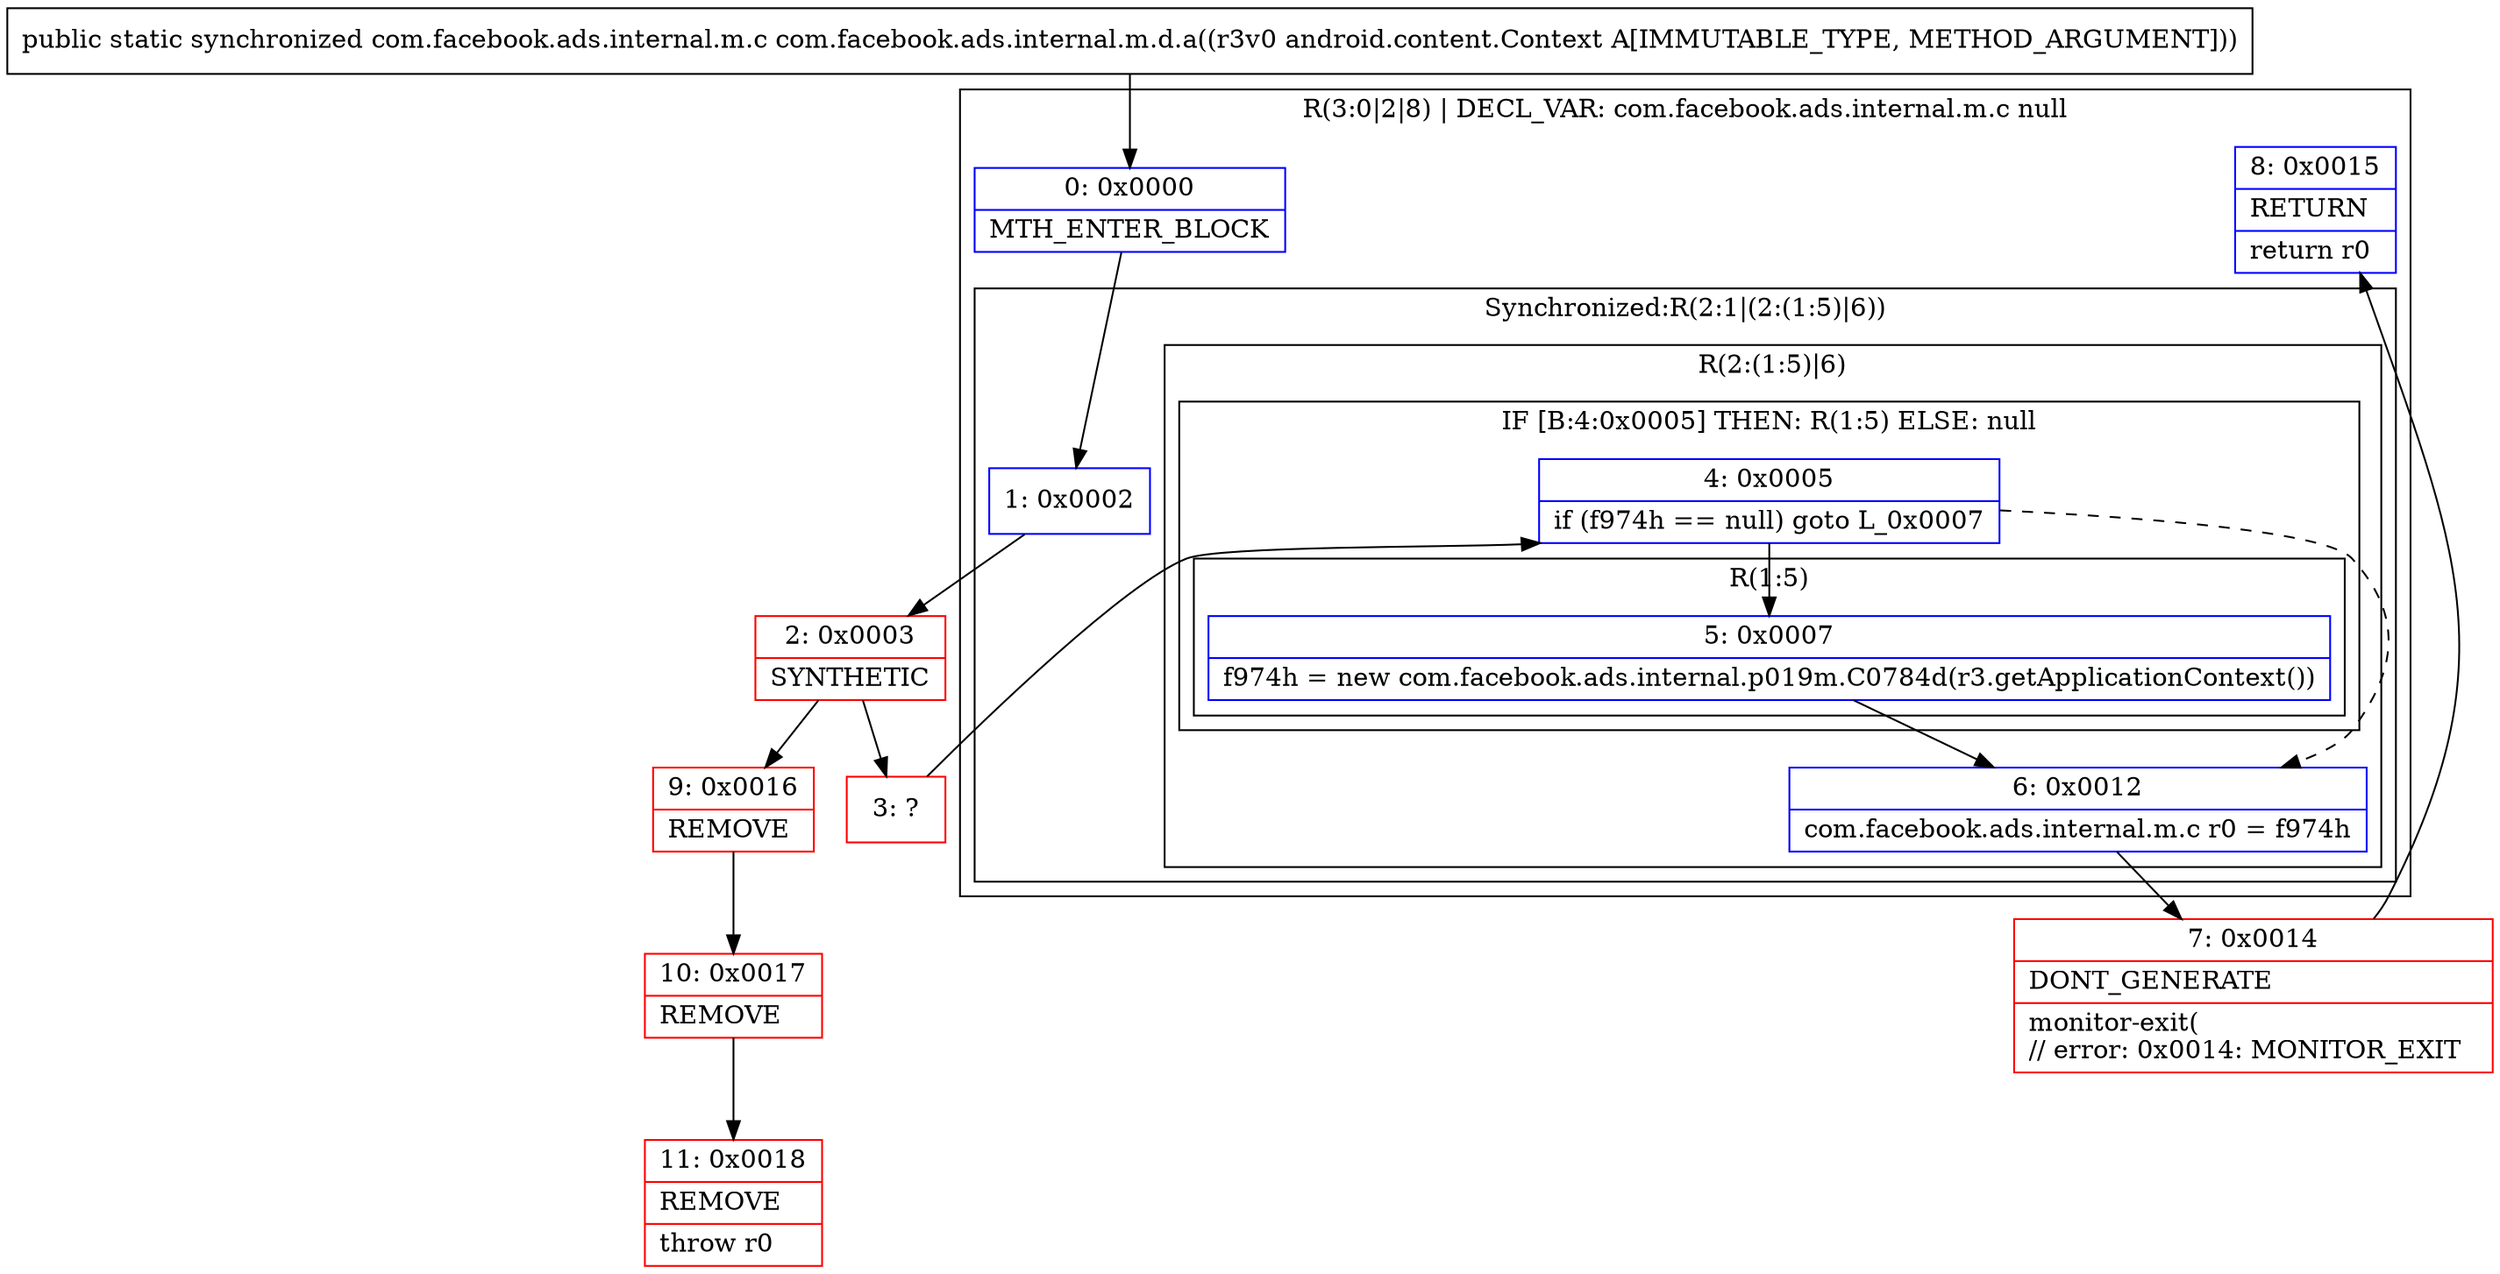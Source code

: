 digraph "CFG forcom.facebook.ads.internal.m.d.a(Landroid\/content\/Context;)Lcom\/facebook\/ads\/internal\/m\/c;" {
subgraph cluster_Region_1324546068 {
label = "R(3:0|2|8) | DECL_VAR: com.facebook.ads.internal.m.c null\l";
node [shape=record,color=blue];
Node_0 [shape=record,label="{0\:\ 0x0000|MTH_ENTER_BLOCK\l}"];
subgraph cluster_SynchronizedRegion_1941619690 {
label = "Synchronized:R(2:1|(2:(1:5)|6))";
node [shape=record,color=blue];
Node_1 [shape=record,label="{1\:\ 0x0002}"];
subgraph cluster_Region_51031977 {
label = "R(2:(1:5)|6)";
node [shape=record,color=blue];
subgraph cluster_IfRegion_398871146 {
label = "IF [B:4:0x0005] THEN: R(1:5) ELSE: null";
node [shape=record,color=blue];
Node_4 [shape=record,label="{4\:\ 0x0005|if (f974h == null) goto L_0x0007\l}"];
subgraph cluster_Region_2134525387 {
label = "R(1:5)";
node [shape=record,color=blue];
Node_5 [shape=record,label="{5\:\ 0x0007|f974h = new com.facebook.ads.internal.p019m.C0784d(r3.getApplicationContext())\l}"];
}
}
Node_6 [shape=record,label="{6\:\ 0x0012|com.facebook.ads.internal.m.c r0 = f974h\l}"];
}
}
Node_8 [shape=record,label="{8\:\ 0x0015|RETURN\l|return r0\l}"];
}
Node_2 [shape=record,color=red,label="{2\:\ 0x0003|SYNTHETIC\l}"];
Node_3 [shape=record,color=red,label="{3\:\ ?}"];
Node_7 [shape=record,color=red,label="{7\:\ 0x0014|DONT_GENERATE\l|monitor\-exit(\l\/\/ error: 0x0014: MONITOR_EXIT  \l}"];
Node_9 [shape=record,color=red,label="{9\:\ 0x0016|REMOVE\l}"];
Node_10 [shape=record,color=red,label="{10\:\ 0x0017|REMOVE\l}"];
Node_11 [shape=record,color=red,label="{11\:\ 0x0018|REMOVE\l|throw r0\l}"];
MethodNode[shape=record,label="{public static synchronized com.facebook.ads.internal.m.c com.facebook.ads.internal.m.d.a((r3v0 android.content.Context A[IMMUTABLE_TYPE, METHOD_ARGUMENT])) }"];
MethodNode -> Node_0;
Node_0 -> Node_1;
Node_1 -> Node_2;
Node_4 -> Node_5;
Node_4 -> Node_6[style=dashed];
Node_5 -> Node_6;
Node_6 -> Node_7;
Node_2 -> Node_3;
Node_2 -> Node_9;
Node_3 -> Node_4;
Node_7 -> Node_8;
Node_9 -> Node_10;
Node_10 -> Node_11;
}

